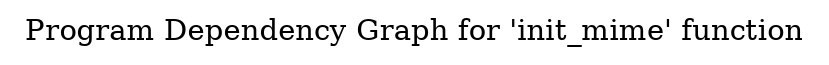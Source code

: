 digraph "Program Dependency Graph for 'init_mime' function" {
	label="Program Dependency Graph for 'init_mime' function";

}
